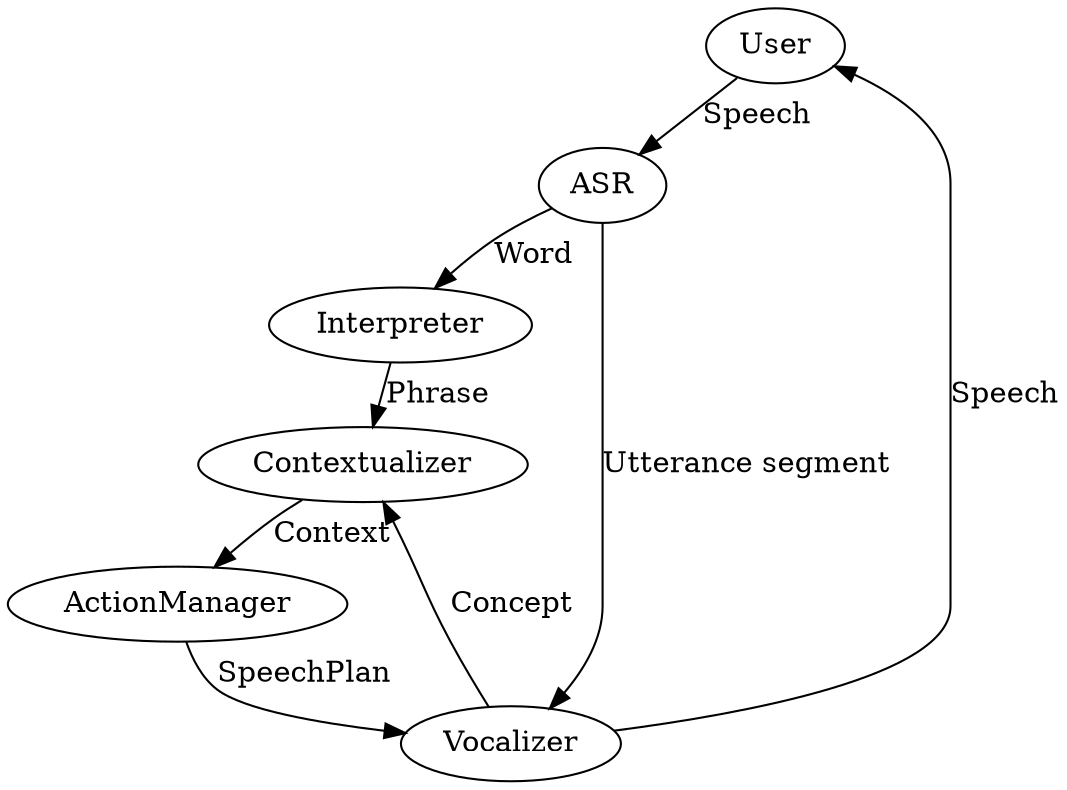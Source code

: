 digraph jindigo {
    ranksep=0.0001
    "User" -> "ASR" [label="Speech"]
    "ASR" -> "Interpreter" [label="Word"]
    "Interpreter" -> "Contextualizer" [label="Phrase"]
    "Contextualizer" -> "ActionManager" [label="Context"]
    "ActionManager" -> "Vocalizer" [label="SpeechPlan"]
    "Vocalizer" -> "User" [label="Speech"]
    "ASR" -> "Vocalizer" [label="Utterance segment"]
    "Vocalizer" -> "Contextualizer" [label="Concept"]
}
